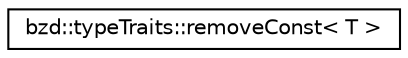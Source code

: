 digraph "Graphical Class Hierarchy"
{
  edge [fontname="Helvetica",fontsize="10",labelfontname="Helvetica",labelfontsize="10"];
  node [fontname="Helvetica",fontsize="10",shape=record];
  rankdir="LR";
  Node0 [label="bzd::typeTraits::removeConst\< T \>",height=0.2,width=0.4,color="black", fillcolor="white", style="filled",URL="$structbzd_1_1typeTraits_1_1removeConst.html"];
}
